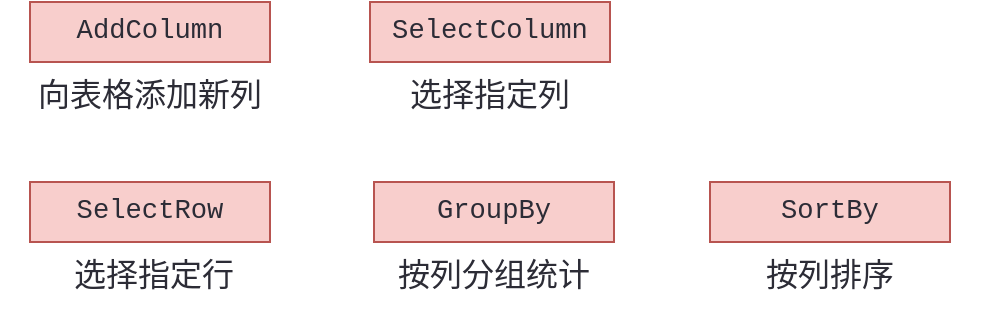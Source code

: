 <mxfile version="24.8.4">
  <diagram name="第 1 页" id="ohyLc6CuUKODZDAU-Xe0">
    <mxGraphModel dx="441" dy="259" grid="1" gridSize="10" guides="1" tooltips="1" connect="1" arrows="1" fold="1" page="1" pageScale="1" pageWidth="827" pageHeight="1169" math="0" shadow="0">
      <root>
        <mxCell id="0" />
        <mxCell id="1" parent="0" />
        <mxCell id="hIzxaTq8T5kl8P_OHBH_-1" value="&lt;span style=&quot;color: rgb(44, 44, 54); font-family: ui-monospace, SFMono-Regular, &amp;quot;SF Mono&amp;quot;, Menlo, Consolas, &amp;quot;Liberation Mono&amp;quot;, monospace; font-size: 13.6px; white-space-collapse: break-spaces;&quot;&gt;AddColumn&lt;/span&gt;" style="rounded=0;whiteSpace=wrap;html=1;fillColor=#f8cecc;strokeColor=#b85450;align=center;" parent="1" vertex="1">
          <mxGeometry x="160" y="50" width="120" height="30" as="geometry" />
        </mxCell>
        <mxCell id="hIzxaTq8T5kl8P_OHBH_-2" value="&lt;span style=&quot;color: rgb(44, 44, 54); font-family: -apple-system, blinkmacsystemfont, &amp;quot;Helvetica Neue&amp;quot;, helvetica, &amp;quot;segoe ui&amp;quot;, arial, roboto, &amp;quot;PingFang SC&amp;quot;, miui, &amp;quot;Hiragino Sans GB&amp;quot;, &amp;quot;Microsoft Yahei&amp;quot;, sans-serif, &amp;quot;Source Han Serif&amp;quot;; font-size: 16px; font-style: normal; font-variant-ligatures: normal; font-variant-caps: normal; font-weight: 400; letter-spacing: normal; orphans: 2; text-indent: 0px; text-transform: none; widows: 2; word-spacing: 0px; -webkit-text-stroke-width: 0px; white-space: normal; background-color: rgb(255, 255, 255); text-decoration-thickness: initial; text-decoration-style: initial; text-decoration-color: initial; float: none; display: inline !important;&quot;&gt;向表格添加新列&lt;/span&gt;" style="text;whiteSpace=wrap;html=1;align=center;" parent="1" vertex="1">
          <mxGeometry x="145" y="80" width="150" height="40" as="geometry" />
        </mxCell>
        <mxCell id="hIzxaTq8T5kl8P_OHBH_-3" value="&lt;span style=&quot;color: rgb(44, 44, 54); font-family: ui-monospace, SFMono-Regular, &amp;quot;SF Mono&amp;quot;, Menlo, Consolas, &amp;quot;Liberation Mono&amp;quot;, monospace; font-size: 13.6px; white-space-collapse: break-spaces;&quot;&gt;SelectColumn&lt;/span&gt;" style="rounded=0;whiteSpace=wrap;html=1;fillColor=#f8cecc;strokeColor=#b85450;align=center;" parent="1" vertex="1">
          <mxGeometry x="330" y="50" width="120" height="30" as="geometry" />
        </mxCell>
        <mxCell id="hIzxaTq8T5kl8P_OHBH_-4" value="&lt;span style=&quot;color: rgb(44, 44, 54); font-family: -apple-system, blinkmacsystemfont, &amp;quot;Helvetica Neue&amp;quot;, helvetica, &amp;quot;segoe ui&amp;quot;, arial, roboto, &amp;quot;PingFang SC&amp;quot;, miui, &amp;quot;Hiragino Sans GB&amp;quot;, &amp;quot;Microsoft Yahei&amp;quot;, sans-serif, &amp;quot;Source Han Serif&amp;quot;; font-size: 16px; background-color: rgb(255, 255, 255);&quot;&gt;选择指定列&lt;/span&gt;" style="text;whiteSpace=wrap;html=1;align=center;" parent="1" vertex="1">
          <mxGeometry x="315" y="80" width="150" height="40" as="geometry" />
        </mxCell>
        <mxCell id="hIzxaTq8T5kl8P_OHBH_-5" value="&lt;span style=&quot;color: rgb(44, 44, 54); font-family: ui-monospace, SFMono-Regular, &amp;quot;SF Mono&amp;quot;, Menlo, Consolas, &amp;quot;Liberation Mono&amp;quot;, monospace; font-size: 13.6px; white-space-collapse: break-spaces;&quot;&gt;SelectRow&lt;/span&gt;" style="rounded=0;whiteSpace=wrap;html=1;fillColor=#f8cecc;strokeColor=#b85450;align=center;" parent="1" vertex="1">
          <mxGeometry x="160" y="140" width="120" height="30" as="geometry" />
        </mxCell>
        <mxCell id="hIzxaTq8T5kl8P_OHBH_-6" value="&lt;span style=&quot;color: rgb(44, 44, 54); font-family: -apple-system, blinkmacsystemfont, &amp;quot;Helvetica Neue&amp;quot;, helvetica, &amp;quot;segoe ui&amp;quot;, arial, roboto, &amp;quot;PingFang SC&amp;quot;, miui, &amp;quot;Hiragino Sans GB&amp;quot;, &amp;quot;Microsoft Yahei&amp;quot;, sans-serif, &amp;quot;Source Han Serif&amp;quot;; font-size: 16px; background-color: rgb(255, 255, 255);&quot;&gt;选择指定行&lt;/span&gt;" style="text;whiteSpace=wrap;html=1;align=center;" parent="1" vertex="1">
          <mxGeometry x="147" y="170" width="150" height="40" as="geometry" />
        </mxCell>
        <mxCell id="hIzxaTq8T5kl8P_OHBH_-7" value="&lt;span style=&quot;color: rgb(44, 44, 54); font-family: ui-monospace, SFMono-Regular, &amp;quot;SF Mono&amp;quot;, Menlo, Consolas, &amp;quot;Liberation Mono&amp;quot;, monospace; font-size: 13.6px; white-space-collapse: break-spaces;&quot;&gt;GroupBy&lt;/span&gt;" style="rounded=0;whiteSpace=wrap;html=1;fillColor=#f8cecc;strokeColor=#b85450;align=center;" parent="1" vertex="1">
          <mxGeometry x="332" y="140" width="120" height="30" as="geometry" />
        </mxCell>
        <mxCell id="hIzxaTq8T5kl8P_OHBH_-8" value="&lt;span style=&quot;color: rgb(44, 44, 54); font-family: -apple-system, blinkmacsystemfont, &amp;quot;Helvetica Neue&amp;quot;, helvetica, &amp;quot;segoe ui&amp;quot;, arial, roboto, &amp;quot;PingFang SC&amp;quot;, miui, &amp;quot;Hiragino Sans GB&amp;quot;, &amp;quot;Microsoft Yahei&amp;quot;, sans-serif, &amp;quot;Source Han Serif&amp;quot;; font-size: 16px; background-color: rgb(255, 255, 255);&quot;&gt;按列分组统计&lt;/span&gt;" style="text;whiteSpace=wrap;html=1;align=center;" parent="1" vertex="1">
          <mxGeometry x="317" y="170" width="150" height="40" as="geometry" />
        </mxCell>
        <mxCell id="hIzxaTq8T5kl8P_OHBH_-9" value="&lt;span style=&quot;color: rgb(44, 44, 54); font-family: ui-monospace, SFMono-Regular, &amp;quot;SF Mono&amp;quot;, Menlo, Consolas, &amp;quot;Liberation Mono&amp;quot;, monospace; font-size: 13.6px; white-space-collapse: break-spaces;&quot;&gt;SortBy&lt;/span&gt;" style="rounded=0;whiteSpace=wrap;html=1;fillColor=#f8cecc;strokeColor=#b85450;align=center;" parent="1" vertex="1">
          <mxGeometry x="500" y="140" width="120" height="30" as="geometry" />
        </mxCell>
        <mxCell id="hIzxaTq8T5kl8P_OHBH_-10" value="&lt;span style=&quot;color: rgb(44, 44, 54); font-family: -apple-system, blinkmacsystemfont, &amp;quot;Helvetica Neue&amp;quot;, helvetica, &amp;quot;segoe ui&amp;quot;, arial, roboto, &amp;quot;PingFang SC&amp;quot;, miui, &amp;quot;Hiragino Sans GB&amp;quot;, &amp;quot;Microsoft Yahei&amp;quot;, sans-serif, &amp;quot;Source Han Serif&amp;quot;; font-size: 16px; background-color: rgb(255, 255, 255);&quot;&gt;按列排序&lt;/span&gt;" style="text;whiteSpace=wrap;html=1;align=center;" parent="1" vertex="1">
          <mxGeometry x="485" y="170" width="150" height="40" as="geometry" />
        </mxCell>
      </root>
    </mxGraphModel>
  </diagram>
</mxfile>
